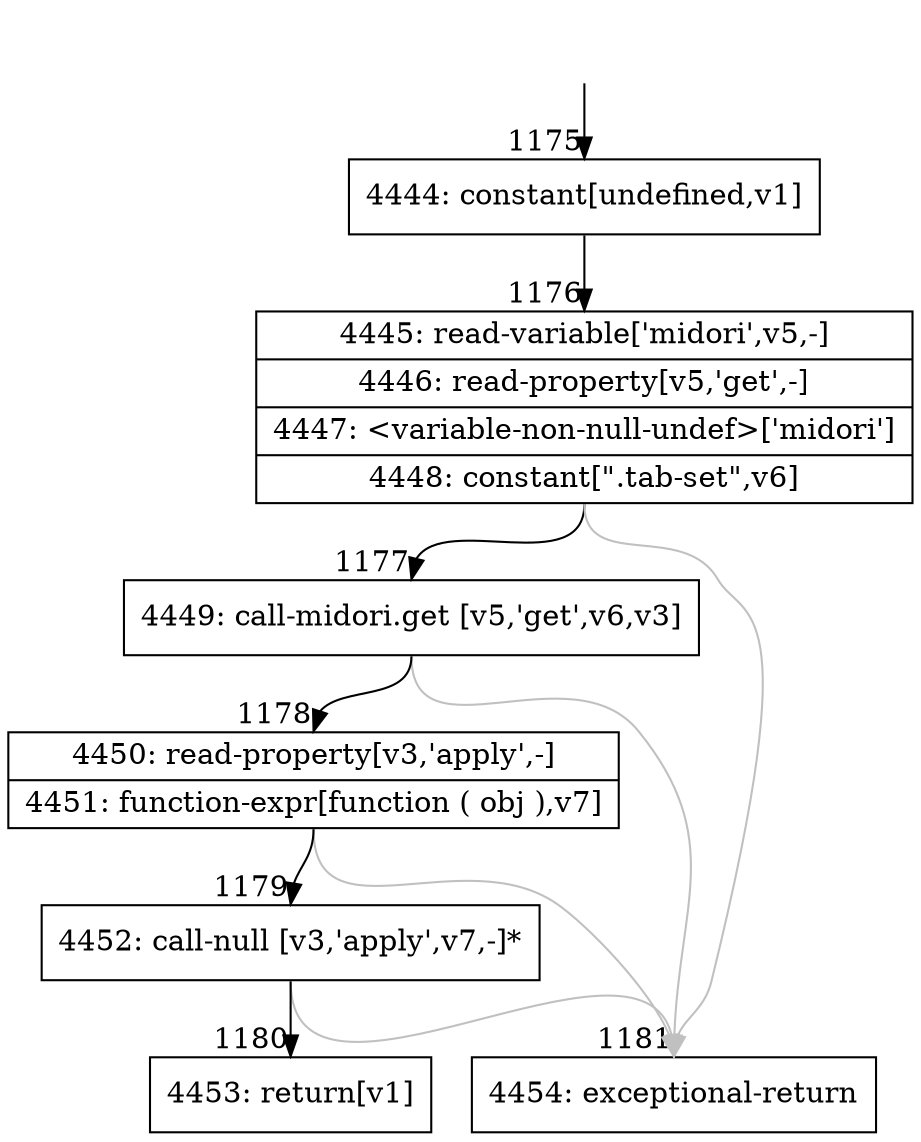 digraph {
rankdir="TD"
BB_entry65[shape=none,label=""];
BB_entry65 -> BB1175 [tailport=s, headport=n, headlabel="    1175"]
BB1175 [shape=record label="{4444: constant[undefined,v1]}" ] 
BB1175 -> BB1176 [tailport=s, headport=n, headlabel="      1176"]
BB1176 [shape=record label="{4445: read-variable['midori',v5,-]|4446: read-property[v5,'get',-]|4447: \<variable-non-null-undef\>['midori']|4448: constant[\".tab-set\",v6]}" ] 
BB1176 -> BB1177 [tailport=s, headport=n, headlabel="      1177"]
BB1176 -> BB1181 [tailport=s, headport=n, color=gray, headlabel="      1181"]
BB1177 [shape=record label="{4449: call-midori.get [v5,'get',v6,v3]}" ] 
BB1177 -> BB1178 [tailport=s, headport=n, headlabel="      1178"]
BB1177 -> BB1181 [tailport=s, headport=n, color=gray]
BB1178 [shape=record label="{4450: read-property[v3,'apply',-]|4451: function-expr[function ( obj ),v7]}" ] 
BB1178 -> BB1179 [tailport=s, headport=n, headlabel="      1179"]
BB1178 -> BB1181 [tailport=s, headport=n, color=gray]
BB1179 [shape=record label="{4452: call-null [v3,'apply',v7,-]*}" ] 
BB1179 -> BB1180 [tailport=s, headport=n, headlabel="      1180"]
BB1179 -> BB1181 [tailport=s, headport=n, color=gray]
BB1180 [shape=record label="{4453: return[v1]}" ] 
BB1181 [shape=record label="{4454: exceptional-return}" ] 
//#$~ 871
}
